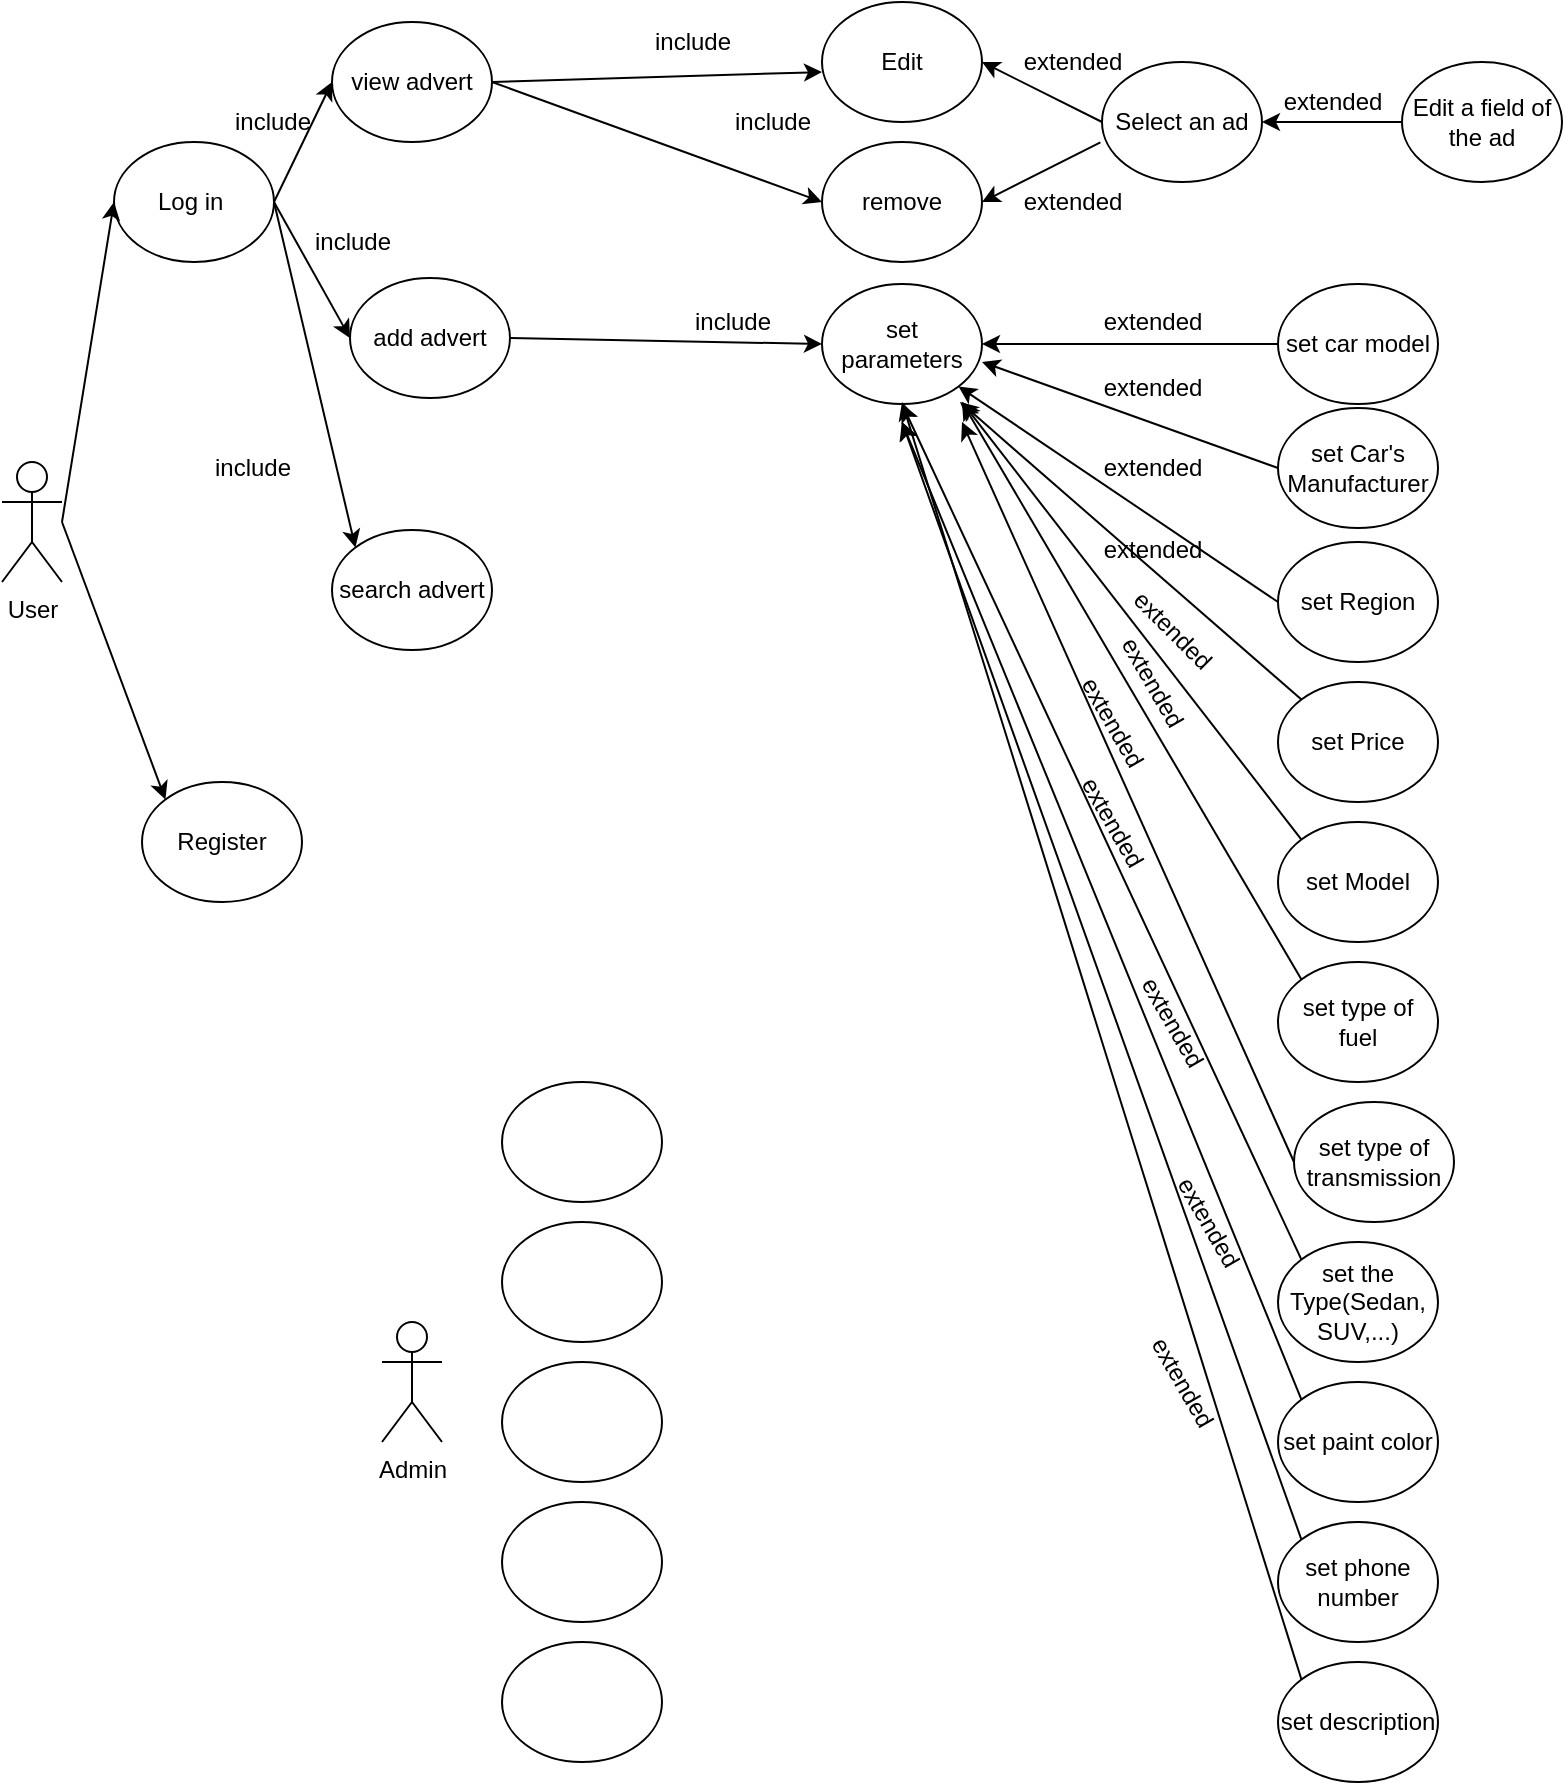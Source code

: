 <mxfile version="14.8.1" type="github"><diagram id="tswVuwicUbU1k4SYGEqR" name="Page-1"><mxGraphModel dx="1038" dy="504" grid="1" gridSize="10" guides="1" tooltips="1" connect="1" arrows="1" fold="1" page="1" pageScale="1" pageWidth="850" pageHeight="1100" math="0" shadow="0"><root><mxCell id="0"/><mxCell id="1" parent="0"/><mxCell id="bs741uLaWHL2bu_HKlmw-3" value="User" style="shape=umlActor;verticalLabelPosition=bottom;verticalAlign=top;html=1;outlineConnect=0;" parent="1" vertex="1"><mxGeometry x="50" y="240" width="30" height="60" as="geometry"/></mxCell><mxCell id="bs741uLaWHL2bu_HKlmw-4" value="Admin" style="shape=umlActor;verticalLabelPosition=bottom;verticalAlign=top;html=1;outlineConnect=0;" parent="1" vertex="1"><mxGeometry x="240" y="670" width="30" height="60" as="geometry"/></mxCell><mxCell id="bs741uLaWHL2bu_HKlmw-12" value="" style="ellipse;whiteSpace=wrap;html=1;" parent="1" vertex="1"><mxGeometry x="300" y="550" width="80" height="60" as="geometry"/></mxCell><mxCell id="bs741uLaWHL2bu_HKlmw-13" value="" style="ellipse;whiteSpace=wrap;html=1;" parent="1" vertex="1"><mxGeometry x="300" y="620" width="80" height="60" as="geometry"/></mxCell><mxCell id="bs741uLaWHL2bu_HKlmw-14" value="" style="ellipse;whiteSpace=wrap;html=1;" parent="1" vertex="1"><mxGeometry x="300" y="690" width="80" height="60" as="geometry"/></mxCell><mxCell id="bs741uLaWHL2bu_HKlmw-15" value="" style="ellipse;whiteSpace=wrap;html=1;" parent="1" vertex="1"><mxGeometry x="300" y="760" width="80" height="60" as="geometry"/></mxCell><mxCell id="bs741uLaWHL2bu_HKlmw-16" value="" style="ellipse;whiteSpace=wrap;html=1;" parent="1" vertex="1"><mxGeometry x="300" y="830" width="80" height="60" as="geometry"/></mxCell><mxCell id="bs741uLaWHL2bu_HKlmw-17" value="view advert" style="ellipse;whiteSpace=wrap;html=1;" parent="1" vertex="1"><mxGeometry x="215" y="20" width="80" height="60" as="geometry"/></mxCell><mxCell id="bs741uLaWHL2bu_HKlmw-18" value="Register" style="ellipse;whiteSpace=wrap;html=1;" parent="1" vertex="1"><mxGeometry x="120" y="400" width="80" height="60" as="geometry"/></mxCell><mxCell id="bs741uLaWHL2bu_HKlmw-19" value="Log in&amp;nbsp;" style="ellipse;whiteSpace=wrap;html=1;" parent="1" vertex="1"><mxGeometry x="106" y="80" width="80" height="60" as="geometry"/></mxCell><mxCell id="bs741uLaWHL2bu_HKlmw-20" value="add advert" style="ellipse;whiteSpace=wrap;html=1;" parent="1" vertex="1"><mxGeometry x="224" y="148" width="80" height="60" as="geometry"/></mxCell><mxCell id="bs741uLaWHL2bu_HKlmw-21" value="search advert" style="ellipse;whiteSpace=wrap;html=1;" parent="1" vertex="1"><mxGeometry x="215" y="274" width="80" height="60" as="geometry"/></mxCell><mxCell id="bs741uLaWHL2bu_HKlmw-22" value="Select an ad" style="ellipse;whiteSpace=wrap;html=1;" parent="1" vertex="1"><mxGeometry x="600" y="40" width="80" height="60" as="geometry"/></mxCell><mxCell id="bs741uLaWHL2bu_HKlmw-23" value="set Region" style="ellipse;whiteSpace=wrap;html=1;" parent="1" vertex="1"><mxGeometry x="688" y="280" width="80" height="60" as="geometry"/></mxCell><mxCell id="bs741uLaWHL2bu_HKlmw-25" value="" style="endArrow=classic;html=1;entryX=0;entryY=0.5;entryDx=0;entryDy=0;exitX=1;exitY=0.5;exitDx=0;exitDy=0;" parent="1" source="bs741uLaWHL2bu_HKlmw-19" target="bs741uLaWHL2bu_HKlmw-17" edge="1"><mxGeometry width="50" height="50" relative="1" as="geometry"><mxPoint x="188" y="108" as="sourcePoint"/><mxPoint x="391" y="110" as="targetPoint"/></mxGeometry></mxCell><mxCell id="bs741uLaWHL2bu_HKlmw-29" value="" style="endArrow=classic;html=1;entryX=0;entryY=0.5;entryDx=0;entryDy=0;exitX=1;exitY=0.5;exitDx=0;exitDy=0;" parent="1" source="bs741uLaWHL2bu_HKlmw-19" target="bs741uLaWHL2bu_HKlmw-20" edge="1"><mxGeometry width="50" height="50" relative="1" as="geometry"><mxPoint x="191" y="110" as="sourcePoint"/><mxPoint x="286.72" y="80" as="targetPoint"/></mxGeometry></mxCell><mxCell id="bs741uLaWHL2bu_HKlmw-30" value="" style="endArrow=classic;html=1;exitX=1;exitY=0.5;exitDx=0;exitDy=0;entryX=0;entryY=0;entryDx=0;entryDy=0;" parent="1" source="bs741uLaWHL2bu_HKlmw-19" target="bs741uLaWHL2bu_HKlmw-21" edge="1"><mxGeometry width="50" height="50" relative="1" as="geometry"><mxPoint x="191" y="110" as="sourcePoint"/><mxPoint x="251.0" y="170.5" as="targetPoint"/></mxGeometry></mxCell><mxCell id="bs741uLaWHL2bu_HKlmw-31" value="include" style="text;html=1;align=center;verticalAlign=middle;resizable=0;points=[];autosize=1;strokeColor=none;rotation=0;" parent="1" vertex="1"><mxGeometry x="160" y="60" width="50" height="20" as="geometry"/></mxCell><mxCell id="bs741uLaWHL2bu_HKlmw-32" value="include" style="text;html=1;align=center;verticalAlign=middle;resizable=0;points=[];autosize=1;strokeColor=none;rotation=0;" parent="1" vertex="1"><mxGeometry x="200" y="120" width="50" height="20" as="geometry"/></mxCell><mxCell id="bs741uLaWHL2bu_HKlmw-33" value="include" style="text;html=1;align=center;verticalAlign=middle;resizable=0;points=[];autosize=1;strokeColor=none;rotation=0;" parent="1" vertex="1"><mxGeometry x="150" y="233" width="50" height="20" as="geometry"/></mxCell><mxCell id="bs741uLaWHL2bu_HKlmw-35" value="" style="endArrow=classic;html=1;entryX=0;entryY=0.5;entryDx=0;entryDy=0;" parent="1" target="bs741uLaWHL2bu_HKlmw-19" edge="1"><mxGeometry width="50" height="50" relative="1" as="geometry"><mxPoint x="80" y="270" as="sourcePoint"/><mxPoint x="170.0" y="220" as="targetPoint"/></mxGeometry></mxCell><mxCell id="bs741uLaWHL2bu_HKlmw-36" value="" style="endArrow=classic;html=1;entryX=0;entryY=0;entryDx=0;entryDy=0;" parent="1" target="bs741uLaWHL2bu_HKlmw-18" edge="1"><mxGeometry width="50" height="50" relative="1" as="geometry"><mxPoint x="80" y="270" as="sourcePoint"/><mxPoint x="130" y="110" as="targetPoint"/></mxGeometry></mxCell><mxCell id="bs741uLaWHL2bu_HKlmw-37" value="Edit" style="ellipse;whiteSpace=wrap;html=1;" parent="1" vertex="1"><mxGeometry x="460" y="10" width="80" height="60" as="geometry"/></mxCell><mxCell id="bs741uLaWHL2bu_HKlmw-38" value="remove" style="ellipse;whiteSpace=wrap;html=1;" parent="1" vertex="1"><mxGeometry x="460" y="80" width="80" height="60" as="geometry"/></mxCell><mxCell id="bs741uLaWHL2bu_HKlmw-39" value="" style="endArrow=classic;html=1;entryX=0;entryY=0.5;entryDx=0;entryDy=0;exitX=1;exitY=0.5;exitDx=0;exitDy=0;" parent="1" source="bs741uLaWHL2bu_HKlmw-17" edge="1"><mxGeometry width="50" height="50" relative="1" as="geometry"><mxPoint x="380" y="45" as="sourcePoint"/><mxPoint x="460.0" y="45" as="targetPoint"/></mxGeometry></mxCell><mxCell id="bs741uLaWHL2bu_HKlmw-40" value="" style="endArrow=classic;html=1;entryX=0;entryY=0.5;entryDx=0;entryDy=0;exitX=1;exitY=0.5;exitDx=0;exitDy=0;" parent="1" source="bs741uLaWHL2bu_HKlmw-17" edge="1"><mxGeometry width="50" height="50" relative="1" as="geometry"><mxPoint x="380" y="110" as="sourcePoint"/><mxPoint x="460.0" y="110" as="targetPoint"/></mxGeometry></mxCell><mxCell id="bs741uLaWHL2bu_HKlmw-41" value="include" style="text;html=1;align=center;verticalAlign=middle;resizable=0;points=[];autosize=1;strokeColor=none;rotation=0;" parent="1" vertex="1"><mxGeometry x="370" y="20" width="50" height="20" as="geometry"/></mxCell><mxCell id="bs741uLaWHL2bu_HKlmw-42" value="include" style="text;html=1;align=center;verticalAlign=middle;resizable=0;points=[];autosize=1;strokeColor=none;rotation=0;" parent="1" vertex="1"><mxGeometry x="410" y="60" width="50" height="20" as="geometry"/></mxCell><mxCell id="bs741uLaWHL2bu_HKlmw-43" value="" style="endArrow=classic;html=1;entryX=1;entryY=0.5;entryDx=0;entryDy=0;" parent="1" target="bs741uLaWHL2bu_HKlmw-37" edge="1"><mxGeometry width="50" height="50" relative="1" as="geometry"><mxPoint x="600" y="70" as="sourcePoint"/><mxPoint x="680.0" y="70" as="targetPoint"/></mxGeometry></mxCell><mxCell id="bs741uLaWHL2bu_HKlmw-44" value="" style="endArrow=classic;html=1;exitX=-0.01;exitY=0.67;exitDx=0;exitDy=0;exitPerimeter=0;" parent="1" source="bs741uLaWHL2bu_HKlmw-22" edge="1"><mxGeometry width="50" height="50" relative="1" as="geometry"><mxPoint x="610" y="135" as="sourcePoint"/><mxPoint x="540" y="110" as="targetPoint"/></mxGeometry></mxCell><mxCell id="bs741uLaWHL2bu_HKlmw-45" value="extended" style="text;html=1;align=center;verticalAlign=middle;resizable=0;points=[];autosize=1;strokeColor=none;rotation=0;" parent="1" vertex="1"><mxGeometry x="550" y="30" width="70" height="20" as="geometry"/></mxCell><mxCell id="bs741uLaWHL2bu_HKlmw-46" value="extended" style="text;html=1;align=center;verticalAlign=middle;resizable=0;points=[];autosize=1;strokeColor=none;rotation=0;" parent="1" vertex="1"><mxGeometry x="550" y="100" width="70" height="20" as="geometry"/></mxCell><mxCell id="bs741uLaWHL2bu_HKlmw-47" value="Edit a field of the ad" style="ellipse;whiteSpace=wrap;html=1;" parent="1" vertex="1"><mxGeometry x="750" y="40" width="80" height="60" as="geometry"/></mxCell><mxCell id="bs741uLaWHL2bu_HKlmw-49" value="" style="endArrow=classic;html=1;exitX=0;exitY=0.5;exitDx=0;exitDy=0;entryX=1;entryY=0.5;entryDx=0;entryDy=0;" parent="1" source="bs741uLaWHL2bu_HKlmw-47" target="bs741uLaWHL2bu_HKlmw-22" edge="1"><mxGeometry width="50" height="50" relative="1" as="geometry"><mxPoint x="609.2" y="90.2" as="sourcePoint"/><mxPoint x="550" y="120" as="targetPoint"/></mxGeometry></mxCell><mxCell id="bs741uLaWHL2bu_HKlmw-50" value="extended" style="text;html=1;align=center;verticalAlign=middle;resizable=0;points=[];autosize=1;strokeColor=none;rotation=0;" parent="1" vertex="1"><mxGeometry x="680" y="50" width="70" height="20" as="geometry"/></mxCell><mxCell id="bs741uLaWHL2bu_HKlmw-51" value="set parameters" style="ellipse;whiteSpace=wrap;html=1;" parent="1" vertex="1"><mxGeometry x="460" y="151" width="80" height="60" as="geometry"/></mxCell><mxCell id="bs741uLaWHL2bu_HKlmw-55" value="" style="endArrow=classic;html=1;entryX=0;entryY=0.5;entryDx=0;entryDy=0;exitX=1;exitY=0.5;exitDx=0;exitDy=0;" parent="1" source="bs741uLaWHL2bu_HKlmw-20" target="bs741uLaWHL2bu_HKlmw-51" edge="1"><mxGeometry width="50" height="50" relative="1" as="geometry"><mxPoint x="389" y="180" as="sourcePoint"/><mxPoint x="488" y="248" as="targetPoint"/></mxGeometry></mxCell><mxCell id="bs741uLaWHL2bu_HKlmw-56" value="include" style="text;html=1;align=center;verticalAlign=middle;resizable=0;points=[];autosize=1;strokeColor=none;rotation=0;" parent="1" vertex="1"><mxGeometry x="390" y="160" width="50" height="20" as="geometry"/></mxCell><mxCell id="bs741uLaWHL2bu_HKlmw-57" value="set Car's Manufacturer" style="ellipse;whiteSpace=wrap;html=1;" parent="1" vertex="1"><mxGeometry x="688" y="213" width="80" height="60" as="geometry"/></mxCell><mxCell id="bs741uLaWHL2bu_HKlmw-58" value="set car model" style="ellipse;whiteSpace=wrap;html=1;" parent="1" vertex="1"><mxGeometry x="688" y="151" width="80" height="60" as="geometry"/></mxCell><mxCell id="bs741uLaWHL2bu_HKlmw-59" value="" style="endArrow=classic;html=1;exitX=0;exitY=0.5;exitDx=0;exitDy=0;entryX=1;entryY=0.5;entryDx=0;entryDy=0;" parent="1" source="bs741uLaWHL2bu_HKlmw-58" target="bs741uLaWHL2bu_HKlmw-51" edge="1"><mxGeometry width="50" height="50" relative="1" as="geometry"><mxPoint x="610.0" y="181.2" as="sourcePoint"/><mxPoint x="550.8" y="211" as="targetPoint"/></mxGeometry></mxCell><mxCell id="bs741uLaWHL2bu_HKlmw-60" value="" style="endArrow=classic;html=1;exitX=0;exitY=0.5;exitDx=0;exitDy=0;" parent="1" source="bs741uLaWHL2bu_HKlmw-57" edge="1"><mxGeometry width="50" height="50" relative="1" as="geometry"><mxPoint x="610.0" y="249.61" as="sourcePoint"/><mxPoint x="540" y="190" as="targetPoint"/></mxGeometry></mxCell><mxCell id="bs741uLaWHL2bu_HKlmw-61" value="" style="endArrow=classic;html=1;exitX=0;exitY=0.5;exitDx=0;exitDy=0;entryX=1;entryY=1;entryDx=0;entryDy=0;" parent="1" source="bs741uLaWHL2bu_HKlmw-23" target="bs741uLaWHL2bu_HKlmw-51" edge="1"><mxGeometry width="50" height="50" relative="1" as="geometry"><mxPoint x="610.0" y="334" as="sourcePoint"/><mxPoint x="540" y="180" as="targetPoint"/></mxGeometry></mxCell><mxCell id="bs741uLaWHL2bu_HKlmw-62" value="set Price" style="ellipse;whiteSpace=wrap;html=1;" parent="1" vertex="1"><mxGeometry x="688" y="350" width="80" height="60" as="geometry"/></mxCell><mxCell id="bs741uLaWHL2bu_HKlmw-63" value="set Model" style="ellipse;whiteSpace=wrap;html=1;" parent="1" vertex="1"><mxGeometry x="688" y="420" width="80" height="60" as="geometry"/></mxCell><mxCell id="bs741uLaWHL2bu_HKlmw-64" value="set type of fuel" style="ellipse;whiteSpace=wrap;html=1;" parent="1" vertex="1"><mxGeometry x="688" y="490" width="80" height="60" as="geometry"/></mxCell><mxCell id="bs741uLaWHL2bu_HKlmw-65" value="set type of transmission" style="ellipse;whiteSpace=wrap;html=1;" parent="1" vertex="1"><mxGeometry x="696" y="560" width="80" height="60" as="geometry"/></mxCell><mxCell id="bs741uLaWHL2bu_HKlmw-66" value="set the Type(Sedan, SUV,...)" style="ellipse;whiteSpace=wrap;html=1;" parent="1" vertex="1"><mxGeometry x="688" y="630" width="80" height="60" as="geometry"/></mxCell><mxCell id="bs741uLaWHL2bu_HKlmw-67" value="set paint color" style="ellipse;whiteSpace=wrap;html=1;" parent="1" vertex="1"><mxGeometry x="688" y="700" width="80" height="60" as="geometry"/></mxCell><mxCell id="bs741uLaWHL2bu_HKlmw-68" value="set phone number" style="ellipse;whiteSpace=wrap;html=1;" parent="1" vertex="1"><mxGeometry x="688" y="770" width="80" height="60" as="geometry"/></mxCell><mxCell id="bs741uLaWHL2bu_HKlmw-69" value="set description" style="ellipse;whiteSpace=wrap;html=1;" parent="1" vertex="1"><mxGeometry x="688" y="840" width="80" height="60" as="geometry"/></mxCell><mxCell id="bs741uLaWHL2bu_HKlmw-70" value="" style="endArrow=classic;html=1;exitX=0;exitY=0;exitDx=0;exitDy=0;" parent="1" source="bs741uLaWHL2bu_HKlmw-62" edge="1"><mxGeometry width="50" height="50" relative="1" as="geometry"><mxPoint x="610.0" y="381" as="sourcePoint"/><mxPoint x="529" y="210" as="targetPoint"/></mxGeometry></mxCell><mxCell id="bs741uLaWHL2bu_HKlmw-71" value="" style="endArrow=classic;html=1;exitX=0;exitY=0;exitDx=0;exitDy=0;" parent="1" source="bs741uLaWHL2bu_HKlmw-63" edge="1"><mxGeometry width="50" height="50" relative="1" as="geometry"><mxPoint x="610.0" y="451" as="sourcePoint"/><mxPoint x="530" y="210" as="targetPoint"/></mxGeometry></mxCell><mxCell id="bs741uLaWHL2bu_HKlmw-72" value="" style="endArrow=classic;html=1;exitX=0;exitY=0;exitDx=0;exitDy=0;" parent="1" source="bs741uLaWHL2bu_HKlmw-64" edge="1"><mxGeometry width="50" height="50" relative="1" as="geometry"><mxPoint x="610.0" y="521" as="sourcePoint"/><mxPoint x="530" y="210" as="targetPoint"/></mxGeometry></mxCell><mxCell id="bs741uLaWHL2bu_HKlmw-73" value="" style="endArrow=classic;html=1;exitX=0;exitY=0.5;exitDx=0;exitDy=0;" parent="1" source="bs741uLaWHL2bu_HKlmw-65" edge="1"><mxGeometry width="50" height="50" relative="1" as="geometry"><mxPoint x="610.0" y="591" as="sourcePoint"/><mxPoint x="530" y="220" as="targetPoint"/></mxGeometry></mxCell><mxCell id="bs741uLaWHL2bu_HKlmw-74" value="" style="endArrow=classic;html=1;exitX=0;exitY=0;exitDx=0;exitDy=0;entryX=0.5;entryY=1;entryDx=0;entryDy=0;" parent="1" source="bs741uLaWHL2bu_HKlmw-66" target="bs741uLaWHL2bu_HKlmw-51" edge="1"><mxGeometry width="50" height="50" relative="1" as="geometry"><mxPoint x="620.0" y="641" as="sourcePoint"/><mxPoint x="530" y="400" as="targetPoint"/></mxGeometry></mxCell><mxCell id="bs741uLaWHL2bu_HKlmw-75" value="" style="endArrow=classic;html=1;exitX=0;exitY=0;exitDx=0;exitDy=0;" parent="1" source="bs741uLaWHL2bu_HKlmw-67" edge="1"><mxGeometry width="50" height="50" relative="1" as="geometry"><mxPoint x="610.0" y="735.0" as="sourcePoint"/><mxPoint x="500" y="220" as="targetPoint"/></mxGeometry></mxCell><mxCell id="bs741uLaWHL2bu_HKlmw-76" value="" style="endArrow=classic;html=1;exitX=0;exitY=0;exitDx=0;exitDy=0;" parent="1" source="bs741uLaWHL2bu_HKlmw-68" edge="1"><mxGeometry width="50" height="50" relative="1" as="geometry"><mxPoint x="610.0" y="808.0" as="sourcePoint"/><mxPoint x="500" y="220" as="targetPoint"/></mxGeometry></mxCell><mxCell id="bs741uLaWHL2bu_HKlmw-77" value="" style="endArrow=classic;html=1;exitX=0;exitY=0;exitDx=0;exitDy=0;" parent="1" source="bs741uLaWHL2bu_HKlmw-69" edge="1"><mxGeometry width="50" height="50" relative="1" as="geometry"><mxPoint x="610.0" y="868.0" as="sourcePoint"/><mxPoint x="500" y="210" as="targetPoint"/></mxGeometry></mxCell><mxCell id="bs741uLaWHL2bu_HKlmw-78" value="extended" style="text;html=1;align=center;verticalAlign=middle;resizable=0;points=[];autosize=1;strokeColor=none;rotation=0;" parent="1" vertex="1"><mxGeometry x="590" y="160" width="70" height="20" as="geometry"/></mxCell><mxCell id="bs741uLaWHL2bu_HKlmw-79" value="extended" style="text;html=1;align=center;verticalAlign=middle;resizable=0;points=[];autosize=1;strokeColor=none;rotation=0;" parent="1" vertex="1"><mxGeometry x="590" y="193" width="70" height="20" as="geometry"/></mxCell><mxCell id="bs741uLaWHL2bu_HKlmw-80" value="extended" style="text;html=1;align=center;verticalAlign=middle;resizable=0;points=[];autosize=1;strokeColor=none;rotation=0;" parent="1" vertex="1"><mxGeometry x="590" y="233" width="70" height="20" as="geometry"/></mxCell><mxCell id="bs741uLaWHL2bu_HKlmw-81" value="extended" style="text;html=1;align=center;verticalAlign=middle;resizable=0;points=[];autosize=1;strokeColor=none;rotation=0;" parent="1" vertex="1"><mxGeometry x="590" y="274" width="70" height="20" as="geometry"/></mxCell><mxCell id="bs741uLaWHL2bu_HKlmw-83" value="extended" style="text;html=1;align=center;verticalAlign=middle;resizable=0;points=[];autosize=1;strokeColor=none;rotation=45;" parent="1" vertex="1"><mxGeometry x="600" y="314" width="70" height="20" as="geometry"/></mxCell><mxCell id="bs741uLaWHL2bu_HKlmw-84" value="extended" style="text;html=1;align=center;verticalAlign=middle;resizable=0;points=[];autosize=1;strokeColor=none;rotation=60;" parent="1" vertex="1"><mxGeometry x="590" y="340" width="70" height="20" as="geometry"/></mxCell><mxCell id="bs741uLaWHL2bu_HKlmw-85" value="extended" style="text;html=1;align=center;verticalAlign=middle;resizable=0;points=[];autosize=1;strokeColor=none;rotation=60;" parent="1" vertex="1"><mxGeometry x="570" y="360" width="70" height="20" as="geometry"/></mxCell><mxCell id="bs741uLaWHL2bu_HKlmw-86" value="extended" style="text;html=1;align=center;verticalAlign=middle;resizable=0;points=[];autosize=1;strokeColor=none;rotation=60;" parent="1" vertex="1"><mxGeometry x="570" y="410" width="70" height="20" as="geometry"/></mxCell><mxCell id="bs741uLaWHL2bu_HKlmw-87" value="extended" style="text;html=1;align=center;verticalAlign=middle;resizable=0;points=[];autosize=1;strokeColor=none;rotation=60;" parent="1" vertex="1"><mxGeometry x="600" y="510" width="70" height="20" as="geometry"/></mxCell><mxCell id="bs741uLaWHL2bu_HKlmw-88" value="extended" style="text;html=1;align=center;verticalAlign=middle;resizable=0;points=[];autosize=1;strokeColor=none;rotation=60;" parent="1" vertex="1"><mxGeometry x="618" y="610" width="70" height="20" as="geometry"/></mxCell><mxCell id="bs741uLaWHL2bu_HKlmw-89" value="extended" style="text;html=1;align=center;verticalAlign=middle;resizable=0;points=[];autosize=1;strokeColor=none;rotation=60;" parent="1" vertex="1"><mxGeometry x="605" y="690" width="70" height="20" as="geometry"/></mxCell></root></mxGraphModel></diagram></mxfile>